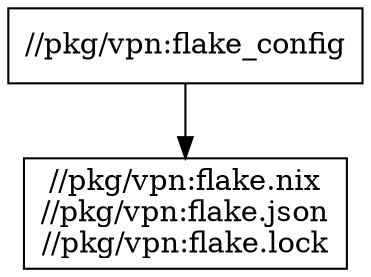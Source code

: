 digraph mygraph {
  node [shape=box];
  "//pkg/vpn:flake_config"
  "//pkg/vpn:flake_config" -> "//pkg/vpn:flake.nix\n//pkg/vpn:flake.json\n//pkg/vpn:flake.lock"
  "//pkg/vpn:flake.nix\n//pkg/vpn:flake.json\n//pkg/vpn:flake.lock"
}
